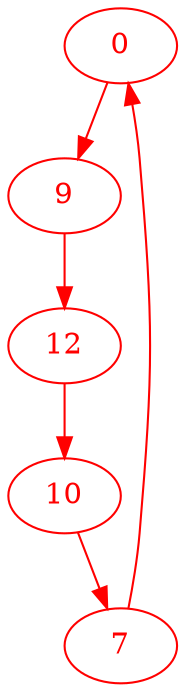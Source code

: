 digraph g{
node [color = red, fontcolor=red]; 0 7 9 10 12 ;
0 -> 9 [color=red] ;
7 -> 0 [color=red] ;
9 -> 12 [color=red] ;
10 -> 7 [color=red] ;
12 -> 10 [color=red] ;
}
